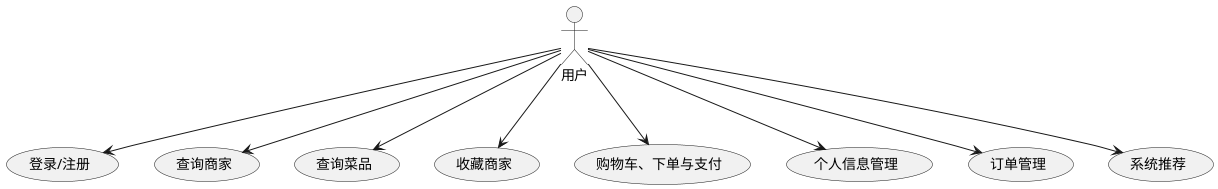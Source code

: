 @startuml

:用户: --> (登录/注册)
用户 --> (查询商家)
用户 --> (查询菜品)
用户 --> (收藏商家)
用户 --> (购物车、下单与支付)
用户 --> (个人信息管理)
用户 --> (订单管理)
用户 --> (系统推荐)
@enduml